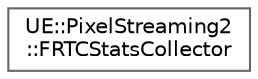 digraph "Graphical Class Hierarchy"
{
 // INTERACTIVE_SVG=YES
 // LATEX_PDF_SIZE
  bgcolor="transparent";
  edge [fontname=Helvetica,fontsize=10,labelfontname=Helvetica,labelfontsize=10];
  node [fontname=Helvetica,fontsize=10,shape=box,height=0.2,width=0.4];
  rankdir="LR";
  Node0 [id="Node000000",label="UE::PixelStreaming2\l::FRTCStatsCollector",height=0.2,width=0.4,color="grey40", fillcolor="white", style="filled",URL="$d7/d0b/classUE_1_1PixelStreaming2_1_1FRTCStatsCollector.html",tooltip=" "];
}
